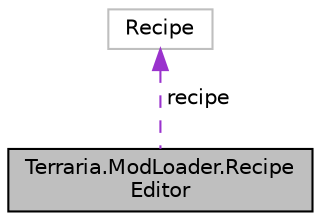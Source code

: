 digraph "Terraria.ModLoader.RecipeEditor"
{
  edge [fontname="Helvetica",fontsize="10",labelfontname="Helvetica",labelfontsize="10"];
  node [fontname="Helvetica",fontsize="10",shape=record];
  Node1 [label="Terraria.ModLoader.Recipe\lEditor",height=0.2,width=0.4,color="black", fillcolor="grey75", style="filled", fontcolor="black"];
  Node2 -> Node1 [dir="back",color="darkorchid3",fontsize="10",style="dashed",label=" recipe" ,fontname="Helvetica"];
  Node2 [label="Recipe",height=0.2,width=0.4,color="grey75", fillcolor="white", style="filled"];
}
